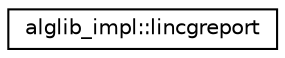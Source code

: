 digraph "Graphical Class Hierarchy"
{
  edge [fontname="Helvetica",fontsize="10",labelfontname="Helvetica",labelfontsize="10"];
  node [fontname="Helvetica",fontsize="10",shape=record];
  rankdir="LR";
  Node0 [label="alglib_impl::lincgreport",height=0.2,width=0.4,color="black", fillcolor="white", style="filled",URL="$structalglib__impl_1_1lincgreport.html"];
}
